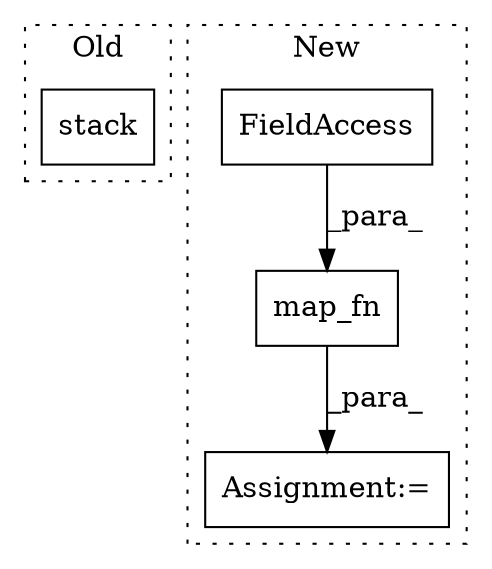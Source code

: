 digraph G {
subgraph cluster0 {
1 [label="stack" a="32" s="7497,7516" l="6,1" shape="box"];
label = "Old";
style="dotted";
}
subgraph cluster1 {
2 [label="map_fn" a="32" s="7678,7831" l="7,1" shape="box"];
3 [label="FieldAccess" a="22" s="7685" l="14" shape="box"];
4 [label="Assignment:=" a="7" s="7665" l="2" shape="box"];
label = "New";
style="dotted";
}
2 -> 4 [label="_para_"];
3 -> 2 [label="_para_"];
}